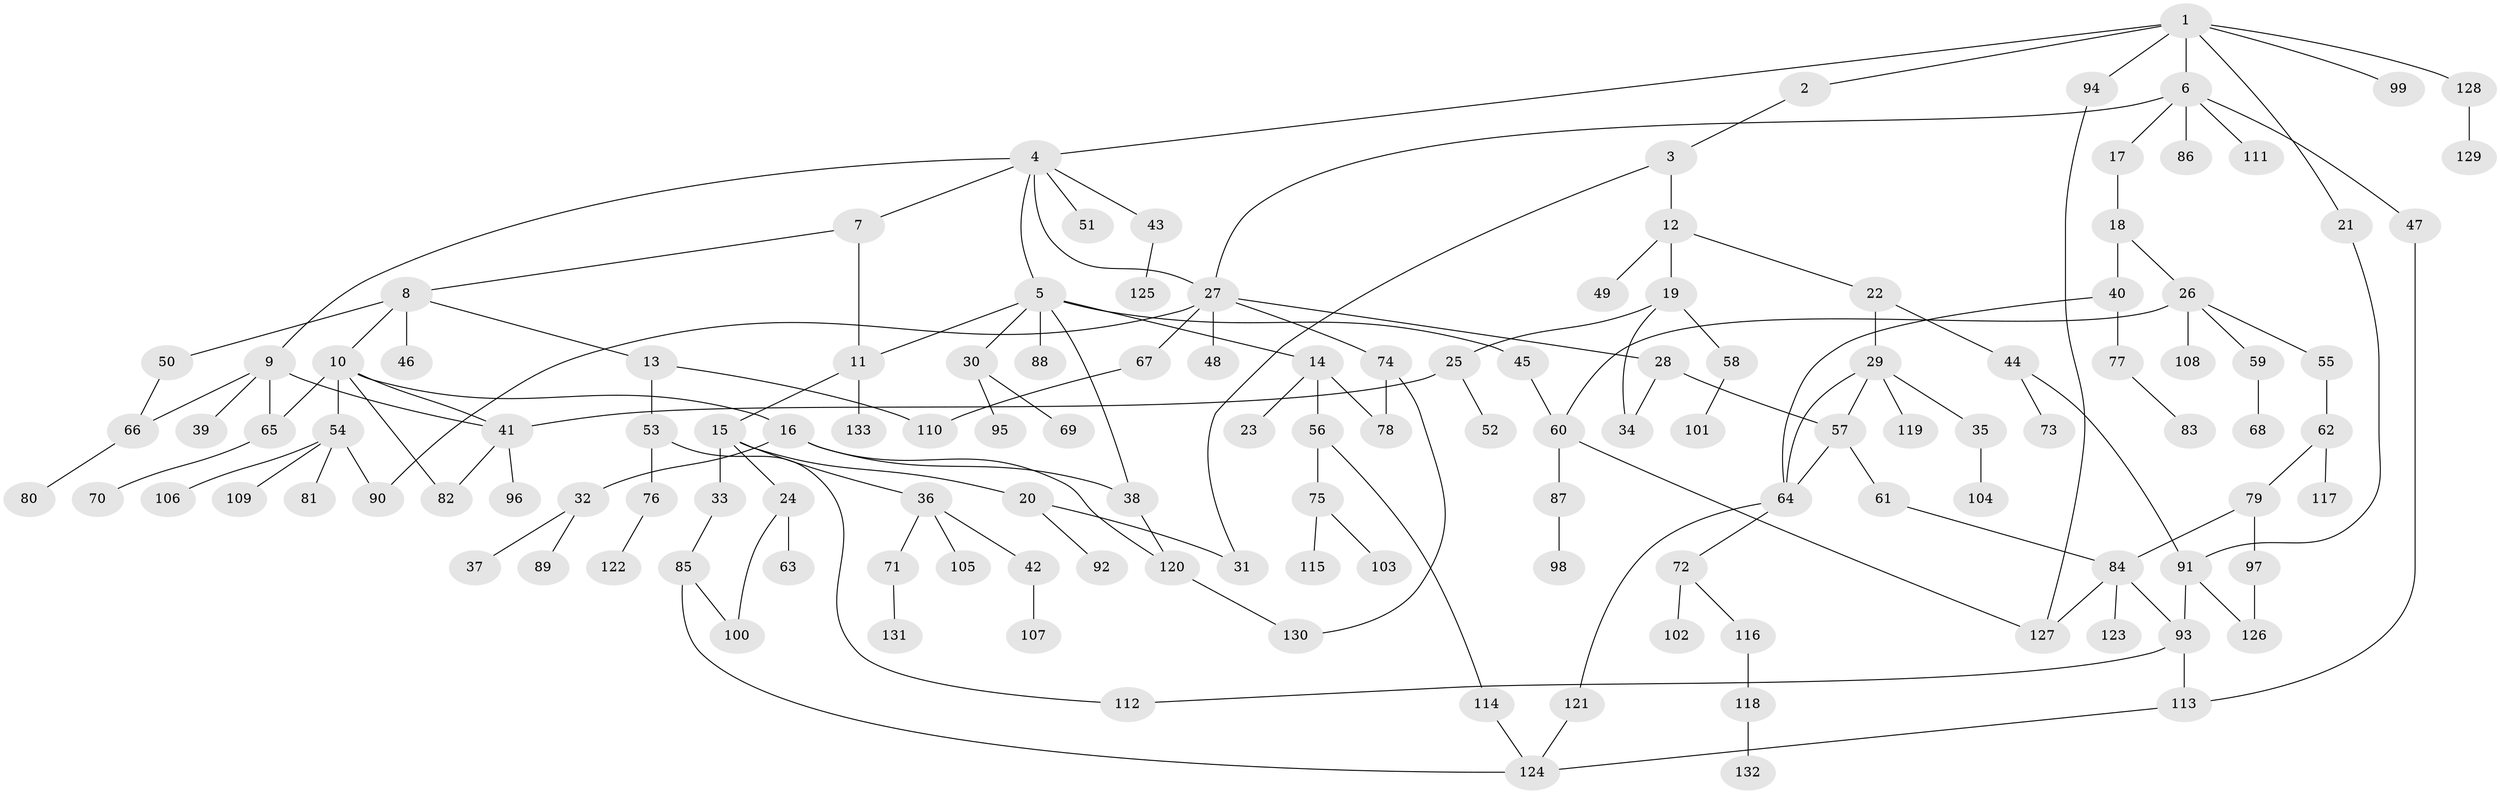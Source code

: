 // Generated by graph-tools (version 1.1) at 2025/49/03/09/25 03:49:21]
// undirected, 133 vertices, 163 edges
graph export_dot {
graph [start="1"]
  node [color=gray90,style=filled];
  1;
  2;
  3;
  4;
  5;
  6;
  7;
  8;
  9;
  10;
  11;
  12;
  13;
  14;
  15;
  16;
  17;
  18;
  19;
  20;
  21;
  22;
  23;
  24;
  25;
  26;
  27;
  28;
  29;
  30;
  31;
  32;
  33;
  34;
  35;
  36;
  37;
  38;
  39;
  40;
  41;
  42;
  43;
  44;
  45;
  46;
  47;
  48;
  49;
  50;
  51;
  52;
  53;
  54;
  55;
  56;
  57;
  58;
  59;
  60;
  61;
  62;
  63;
  64;
  65;
  66;
  67;
  68;
  69;
  70;
  71;
  72;
  73;
  74;
  75;
  76;
  77;
  78;
  79;
  80;
  81;
  82;
  83;
  84;
  85;
  86;
  87;
  88;
  89;
  90;
  91;
  92;
  93;
  94;
  95;
  96;
  97;
  98;
  99;
  100;
  101;
  102;
  103;
  104;
  105;
  106;
  107;
  108;
  109;
  110;
  111;
  112;
  113;
  114;
  115;
  116;
  117;
  118;
  119;
  120;
  121;
  122;
  123;
  124;
  125;
  126;
  127;
  128;
  129;
  130;
  131;
  132;
  133;
  1 -- 2;
  1 -- 4;
  1 -- 6;
  1 -- 21;
  1 -- 94;
  1 -- 99;
  1 -- 128;
  2 -- 3;
  3 -- 12;
  3 -- 31;
  4 -- 5;
  4 -- 7;
  4 -- 9;
  4 -- 43;
  4 -- 51;
  4 -- 27;
  5 -- 11;
  5 -- 14;
  5 -- 30;
  5 -- 45;
  5 -- 88;
  5 -- 38;
  6 -- 17;
  6 -- 27;
  6 -- 47;
  6 -- 86;
  6 -- 111;
  7 -- 8;
  7 -- 11;
  8 -- 10;
  8 -- 13;
  8 -- 46;
  8 -- 50;
  9 -- 39;
  9 -- 41;
  9 -- 65;
  9 -- 66;
  10 -- 16;
  10 -- 54;
  10 -- 65;
  10 -- 82;
  10 -- 41;
  11 -- 15;
  11 -- 133;
  12 -- 19;
  12 -- 22;
  12 -- 49;
  13 -- 53;
  13 -- 110;
  14 -- 23;
  14 -- 56;
  14 -- 78;
  15 -- 20;
  15 -- 24;
  15 -- 33;
  15 -- 36;
  16 -- 32;
  16 -- 38;
  16 -- 120;
  17 -- 18;
  18 -- 26;
  18 -- 40;
  19 -- 25;
  19 -- 58;
  19 -- 34;
  20 -- 31;
  20 -- 92;
  21 -- 91;
  22 -- 29;
  22 -- 44;
  24 -- 63;
  24 -- 100;
  25 -- 52;
  25 -- 41;
  26 -- 55;
  26 -- 59;
  26 -- 60;
  26 -- 108;
  27 -- 28;
  27 -- 48;
  27 -- 67;
  27 -- 74;
  27 -- 90;
  28 -- 34;
  28 -- 57;
  29 -- 35;
  29 -- 119;
  29 -- 57;
  29 -- 64;
  30 -- 69;
  30 -- 95;
  32 -- 37;
  32 -- 89;
  33 -- 85;
  35 -- 104;
  36 -- 42;
  36 -- 71;
  36 -- 105;
  38 -- 120;
  40 -- 77;
  40 -- 64;
  41 -- 96;
  41 -- 82;
  42 -- 107;
  43 -- 125;
  44 -- 73;
  44 -- 91;
  45 -- 60;
  47 -- 113;
  50 -- 66;
  53 -- 76;
  53 -- 112;
  54 -- 81;
  54 -- 90;
  54 -- 106;
  54 -- 109;
  55 -- 62;
  56 -- 75;
  56 -- 114;
  57 -- 61;
  57 -- 64;
  58 -- 101;
  59 -- 68;
  60 -- 87;
  60 -- 127;
  61 -- 84;
  62 -- 79;
  62 -- 117;
  64 -- 72;
  64 -- 121;
  65 -- 70;
  66 -- 80;
  67 -- 110;
  71 -- 131;
  72 -- 102;
  72 -- 116;
  74 -- 78;
  74 -- 130;
  75 -- 103;
  75 -- 115;
  76 -- 122;
  77 -- 83;
  79 -- 97;
  79 -- 84;
  84 -- 123;
  84 -- 127;
  84 -- 93;
  85 -- 100;
  85 -- 124;
  87 -- 98;
  91 -- 93;
  91 -- 126;
  93 -- 113;
  93 -- 112;
  94 -- 127;
  97 -- 126;
  113 -- 124;
  114 -- 124;
  116 -- 118;
  118 -- 132;
  120 -- 130;
  121 -- 124;
  128 -- 129;
}
